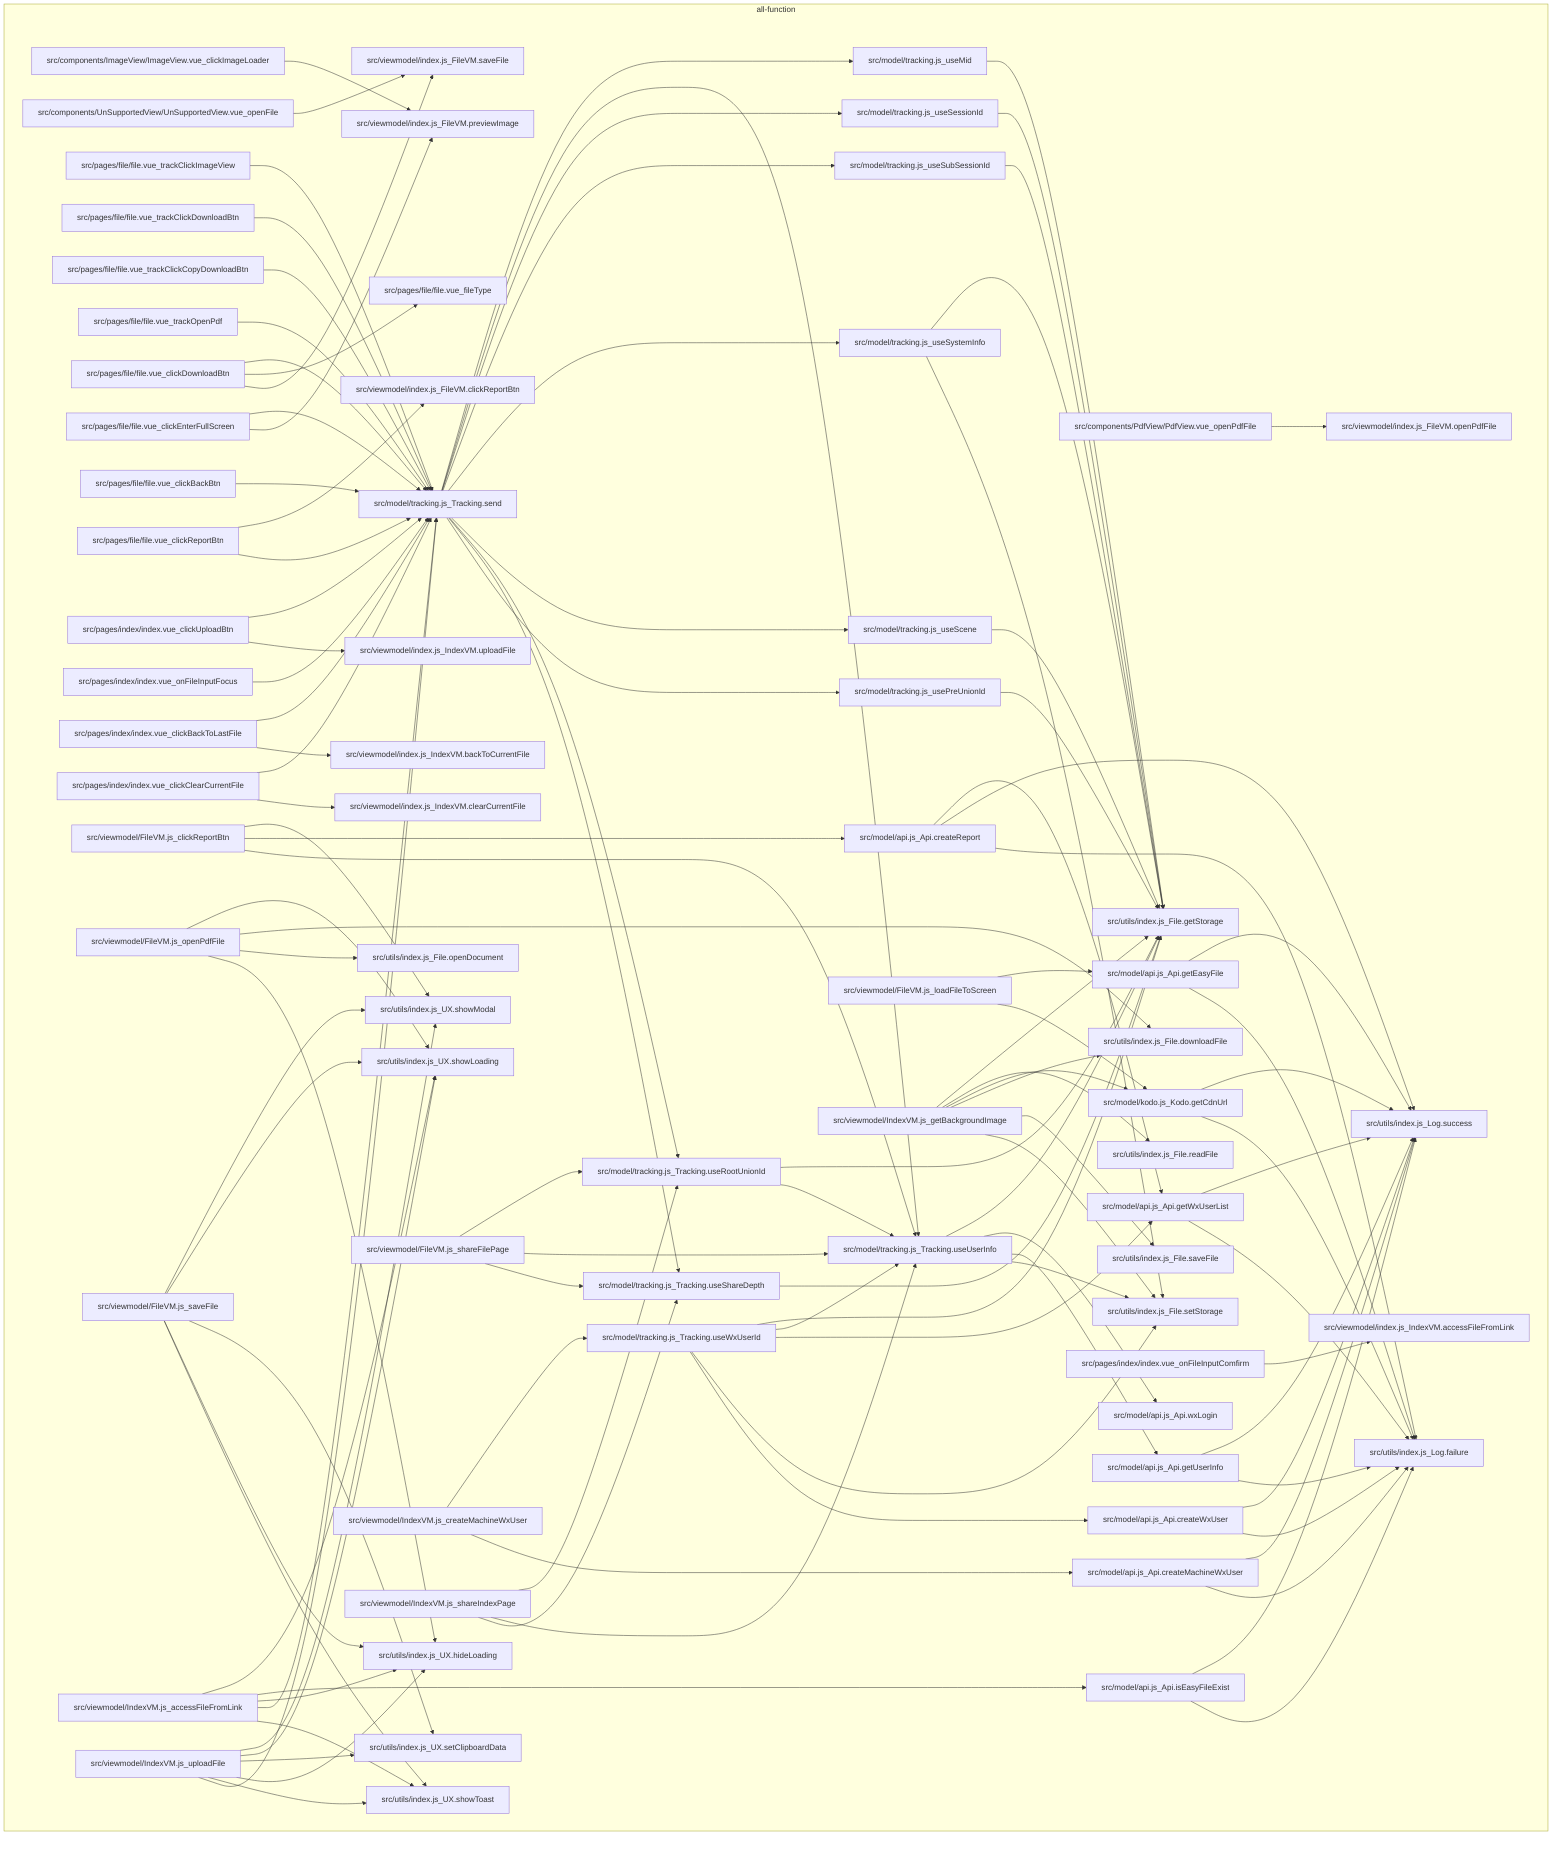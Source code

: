 graph TB
  subgraph all-function
    src/components/ImageView/ImageView.vue_clickImageLoader --> src/viewmodel/index.js_FileVM.previewImage
    src/components/PdfView/PdfView.vue_openPdfFile --> src/viewmodel/index.js_FileVM.openPdfFile
    src/components/UnSupportedView/UnSupportedView.vue_openFile --> src/viewmodel/index.js_FileVM.saveFile
    src/model/api.js_Api.createReport --> src/model/api.js_Api.getWxUserList
    src/model/api.js_Api.createReport --> src/utils/index.js_Log.success
    src/model/api.js_Api.createReport --> src/utils/index.js_Log.failure
    src/model/api.js_Api.getWxUserList --> src/utils/index.js_Log.success
    src/model/api.js_Api.getWxUserList --> src/utils/index.js_Log.failure
    src/model/api.js_Api.createMachineWxUser --> src/utils/index.js_Log.success
    src/model/api.js_Api.createMachineWxUser --> src/utils/index.js_Log.failure
    src/model/api.js_Api.createWxUser --> src/utils/index.js_Log.success
    src/model/api.js_Api.createWxUser --> src/utils/index.js_Log.failure
    src/model/api.js_Api.getEasyFile --> src/utils/index.js_Log.success
    src/model/api.js_Api.getEasyFile --> src/utils/index.js_Log.failure
    src/model/api.js_Api.isEasyFileExist --> src/utils/index.js_Log.success
    src/model/api.js_Api.isEasyFileExist --> src/utils/index.js_Log.failure
    src/model/api.js_Api.getUserInfo --> src/utils/index.js_Log.success
    src/model/api.js_Api.getUserInfo --> src/utils/index.js_Log.failure
    src/model/kodo.js_Kodo.getCdnUrl --> src/utils/index.js_Log.success
    src/model/kodo.js_Kodo.getCdnUrl --> src/utils/index.js_Log.failure
    src/model/tracking.js_Tracking.send --> src/model/tracking.js_useMid
    src/model/tracking.js_Tracking.send --> src/model/tracking.js_Tracking.useUserInfo
    src/model/tracking.js_Tracking.send --> src/model/tracking.js_useSessionId
    src/model/tracking.js_Tracking.send --> src/model/tracking.js_useSubSessionId
    src/model/tracking.js_Tracking.send --> src/model/tracking.js_useSystemInfo
    src/model/tracking.js_Tracking.send --> src/model/tracking.js_useScene
    src/model/tracking.js_Tracking.send --> src/model/tracking.js_Tracking.useRootUnionId
    src/model/tracking.js_Tracking.send --> src/model/tracking.js_Tracking.useShareDepth
    src/model/tracking.js_Tracking.send --> src/model/tracking.js_usePreUnionId
    src/model/tracking.js_useSystemInfo --> src/utils/index.js_File.getStorage
    src/model/tracking.js_useSystemInfo --> src/utils/index.js_File.setStorage
    src/model/tracking.js_Tracking.useShareDepth --> src/utils/index.js_File.getStorage
    src/model/tracking.js_usePreUnionId --> src/utils/index.js_File.getStorage
    src/model/tracking.js_Tracking.useRootUnionId --> src/utils/index.js_File.getStorage
    src/model/tracking.js_Tracking.useRootUnionId --> src/model/tracking.js_Tracking.useUserInfo
    src/model/tracking.js_useScene --> src/utils/index.js_File.getStorage
    src/model/tracking.js_useMid --> src/utils/index.js_File.getStorage
    src/model/tracking.js_useSessionId --> src/utils/index.js_File.getStorage
    src/model/tracking.js_useSubSessionId --> src/utils/index.js_File.getStorage
    src/model/tracking.js_Tracking.useUserInfo --> src/utils/index.js_File.getStorage
    src/model/tracking.js_Tracking.useUserInfo --> src/model/api.js_Api.wxLogin
    src/model/tracking.js_Tracking.useUserInfo --> src/model/api.js_Api.getUserInfo
    src/model/tracking.js_Tracking.useUserInfo --> src/utils/index.js_File.setStorage
    src/model/tracking.js_Tracking.useWxUserId --> src/utils/index.js_File.getStorage
    src/model/tracking.js_Tracking.useWxUserId --> src/model/tracking.js_Tracking.useUserInfo
    src/model/tracking.js_Tracking.useWxUserId --> src/model/api.js_Api.getWxUserList
    src/model/tracking.js_Tracking.useWxUserId --> src/utils/index.js_File.setStorage
    src/model/tracking.js_Tracking.useWxUserId --> src/model/api.js_Api.createWxUser
    src/pages/file/file.vue_trackClickImageView --> src/model/tracking.js_Tracking.send
    src/pages/file/file.vue_trackClickDownloadBtn --> src/model/tracking.js_Tracking.send
    src/pages/file/file.vue_trackClickCopyDownloadBtn --> src/model/tracking.js_Tracking.send
    src/pages/file/file.vue_trackOpenPdf --> src/model/tracking.js_Tracking.send
    src/pages/file/file.vue_clickDownloadBtn --> src/model/tracking.js_Tracking.send
    src/pages/file/file.vue_clickDownloadBtn --> src/pages/file/file.vue_fileType
    src/pages/file/file.vue_clickDownloadBtn --> src/viewmodel/index.js_FileVM.saveFile
    src/pages/file/file.vue_clickEnterFullScreen --> src/model/tracking.js_Tracking.send
    src/pages/file/file.vue_clickEnterFullScreen --> src/viewmodel/index.js_FileVM.previewImage
    src/pages/file/file.vue_clickBackBtn --> src/model/tracking.js_Tracking.send
    src/pages/file/file.vue_clickReportBtn --> src/viewmodel/index.js_FileVM.clickReportBtn
    src/pages/file/file.vue_clickReportBtn --> src/model/tracking.js_Tracking.send
    src/pages/index/index.vue_clickUploadBtn --> src/model/tracking.js_Tracking.send
    src/pages/index/index.vue_clickUploadBtn --> src/viewmodel/index.js_IndexVM.uploadFile
    src/pages/index/index.vue_onFileInputFocus --> src/model/tracking.js_Tracking.send
    src/pages/index/index.vue_clickBackToLastFile --> src/model/tracking.js_Tracking.send
    src/pages/index/index.vue_clickBackToLastFile --> src/viewmodel/index.js_IndexVM.backToCurrentFile
    src/pages/index/index.vue_clickClearCurrentFile --> src/model/tracking.js_Tracking.send
    src/pages/index/index.vue_clickClearCurrentFile --> src/viewmodel/index.js_IndexVM.clearCurrentFile
    src/pages/index/index.vue_onFileInputComfirm --> src/viewmodel/index.js_IndexVM.accessFileFromLink
    src/viewmodel/FileVM.js_clickReportBtn --> src/utils/index.js_UX.showModal
    src/viewmodel/FileVM.js_clickReportBtn --> src/model/api.js_Api.createReport
    src/viewmodel/FileVM.js_clickReportBtn --> src/model/tracking.js_Tracking.useUserInfo
    src/viewmodel/FileVM.js_loadFileToScreen --> src/model/api.js_Api.getEasyFile
    src/viewmodel/FileVM.js_loadFileToScreen --> src/model/kodo.js_Kodo.getCdnUrl
    src/viewmodel/FileVM.js_openPdfFile --> src/utils/index.js_UX.showLoading
    src/viewmodel/FileVM.js_openPdfFile --> src/utils/index.js_File.downloadFile
    src/viewmodel/FileVM.js_openPdfFile --> src/utils/index.js_File.openDocument
    src/viewmodel/FileVM.js_openPdfFile --> src/utils/index.js_UX.hideLoading
    src/viewmodel/FileVM.js_saveFile --> src/utils/index.js_UX.showModal
    src/viewmodel/FileVM.js_saveFile --> src/utils/index.js_UX.showLoading
    src/viewmodel/FileVM.js_saveFile --> src/utils/index.js_UX.setClipboardData
    src/viewmodel/FileVM.js_saveFile --> src/utils/index.js_UX.hideLoading
    src/viewmodel/FileVM.js_saveFile --> src/utils/index.js_UX.showToast
    src/viewmodel/FileVM.js_shareFilePage --> src/model/tracking.js_Tracking.useRootUnionId
    src/viewmodel/FileVM.js_shareFilePage --> src/model/tracking.js_Tracking.useUserInfo
    src/viewmodel/FileVM.js_shareFilePage --> src/model/tracking.js_Tracking.useShareDepth
    src/viewmodel/IndexVM.js_createMachineWxUser --> src/model/tracking.js_Tracking.useWxUserId
    src/viewmodel/IndexVM.js_createMachineWxUser --> src/model/api.js_Api.createMachineWxUser
    src/viewmodel/IndexVM.js_getBackgroundImage --> src/utils/index.js_File.getStorage
    src/viewmodel/IndexVM.js_getBackgroundImage --> src/utils/index.js_File.readFile
    src/viewmodel/IndexVM.js_getBackgroundImage --> src/model/kodo.js_Kodo.getCdnUrl
    src/viewmodel/IndexVM.js_getBackgroundImage --> src/utils/index.js_File.downloadFile
    src/viewmodel/IndexVM.js_getBackgroundImage --> src/utils/index.js_File.saveFile
    src/viewmodel/IndexVM.js_getBackgroundImage --> src/utils/index.js_File.setStorage
    src/viewmodel/IndexVM.js_accessFileFromLink --> src/utils/index.js_UX.showLoading
    src/viewmodel/IndexVM.js_accessFileFromLink --> src/model/api.js_Api.isEasyFileExist
    src/viewmodel/IndexVM.js_accessFileFromLink --> src/utils/index.js_UX.hideLoading
    src/viewmodel/IndexVM.js_accessFileFromLink --> src/model/tracking.js_Tracking.send
    src/viewmodel/IndexVM.js_accessFileFromLink --> src/utils/index.js_UX.showToast
    src/viewmodel/IndexVM.js_uploadFile --> src/utils/index.js_UX.showModal
    src/viewmodel/IndexVM.js_uploadFile --> src/utils/index.js_UX.showLoading
    src/viewmodel/IndexVM.js_uploadFile --> src/utils/index.js_UX.setClipboardData
    src/viewmodel/IndexVM.js_uploadFile --> src/utils/index.js_UX.hideLoading
    src/viewmodel/IndexVM.js_uploadFile --> src/utils/index.js_UX.showToast
    src/viewmodel/IndexVM.js_uploadFile --> src/model/tracking.js_Tracking.send
    src/viewmodel/IndexVM.js_shareIndexPage --> src/model/tracking.js_Tracking.useRootUnionId
    src/viewmodel/IndexVM.js_shareIndexPage --> src/model/tracking.js_Tracking.useUserInfo
    src/viewmodel/IndexVM.js_shareIndexPage --> src/model/tracking.js_Tracking.useShareDepth
  end